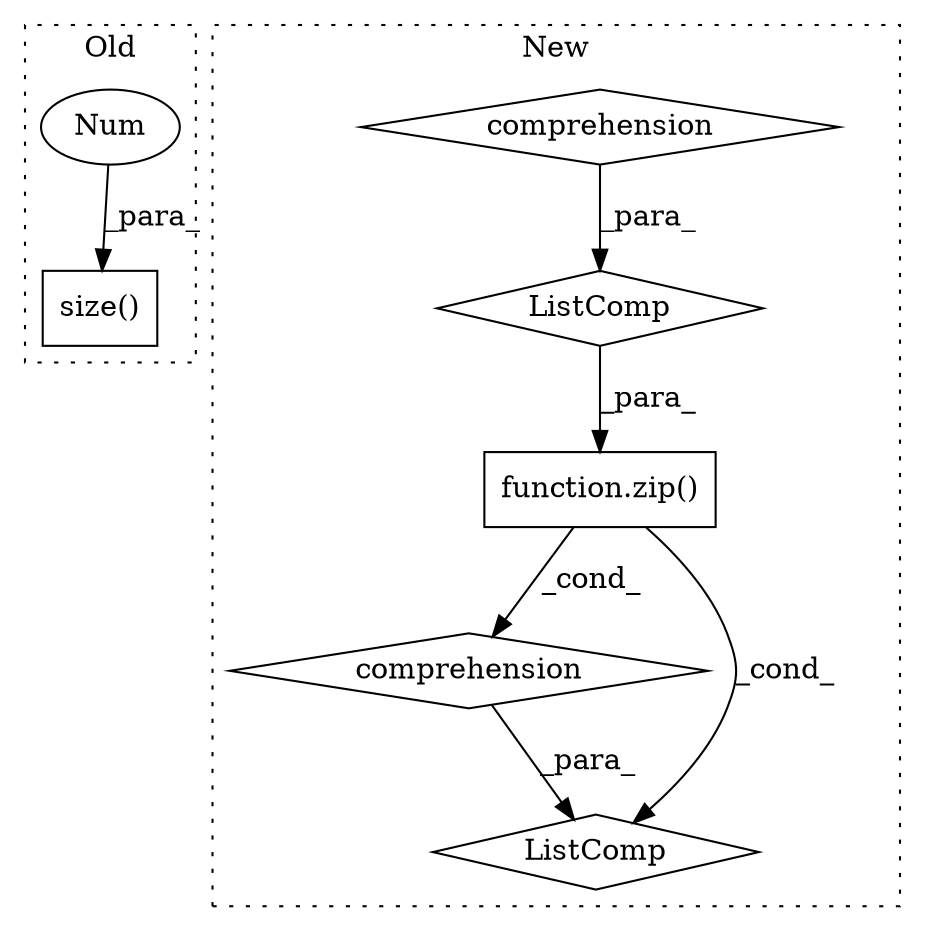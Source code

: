 digraph G {
subgraph cluster0 {
1 [label="size()" a="75" s="580,588" l="7,1" shape="box"];
3 [label="Num" a="76" s="587" l="1" shape="ellipse"];
label = "Old";
style="dotted";
}
subgraph cluster1 {
2 [label="function.zip()" a="75" s="945,974" l="4,1" shape="box"];
4 [label="comprehension" a="45" s="1088" l="3" shape="diamond"];
5 [label="ListComp" a="106" s="1067" l="41" shape="diamond"];
6 [label="comprehension" a="45" s="715" l="3" shape="diamond"];
7 [label="ListComp" a="106" s="686" l="49" shape="diamond"];
label = "New";
style="dotted";
}
2 -> 5 [label="_cond_"];
2 -> 4 [label="_cond_"];
3 -> 1 [label="_para_"];
4 -> 5 [label="_para_"];
6 -> 7 [label="_para_"];
7 -> 2 [label="_para_"];
}